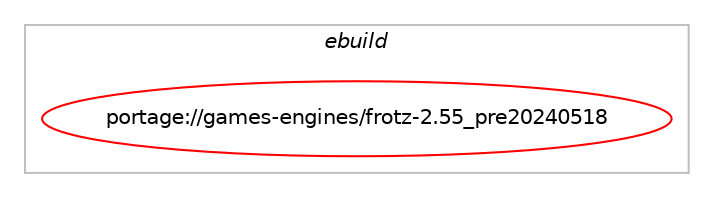 digraph prolog {

# *************
# Graph options
# *************

newrank=true;
concentrate=true;
compound=true;
graph [rankdir=LR,fontname=Helvetica,fontsize=10,ranksep=1.5];#, ranksep=2.5, nodesep=0.2];
edge  [arrowhead=vee];
node  [fontname=Helvetica,fontsize=10];

# **********
# The ebuild
# **********

subgraph cluster_leftcol {
color=gray;
label=<<i>ebuild</i>>;
id [label="portage://games-engines/frotz-2.55_pre20240518", color=red, width=4, href="../games-engines/frotz-2.55_pre20240518.svg"];
}

# ****************
# The dependencies
# ****************

subgraph cluster_midcol {
color=gray;
label=<<i>dependencies</i>>;
subgraph cluster_compile {
fillcolor="#eeeeee";
style=filled;
label=<<i>compile</i>>;
# *** BEGIN UNKNOWN DEPENDENCY TYPE (TODO) ***
# id -> equal(use_conditional_group(positive,ncurses,portage://games-engines/frotz-2.55_pre20240518,[package_dependency(portage://games-engines/frotz-2.55_pre20240518,install,no,sys-libs,ncurses,none,[,,],any_same_slot,[use(optenable(unicode),positive)]),use_conditional_group(positive,sound,portage://games-engines/frotz-2.55_pre20240518,[package_dependency(portage://games-engines/frotz-2.55_pre20240518,install,no,media-libs,libao,none,[,,],[],[]),package_dependency(portage://games-engines/frotz-2.55_pre20240518,install,no,media-libs,libmodplug,none,[,,],[],[]),package_dependency(portage://games-engines/frotz-2.55_pre20240518,install,no,media-libs,libsamplerate,none,[,,],[],[]),package_dependency(portage://games-engines/frotz-2.55_pre20240518,install,no,media-libs,libsndfile,none,[,,],[],[use(disable(minimal),none)]),package_dependency(portage://games-engines/frotz-2.55_pre20240518,install,no,media-libs,libvorbis,none,[,,],[],[])])]))
# *** END UNKNOWN DEPENDENCY TYPE (TODO) ***

# *** BEGIN UNKNOWN DEPENDENCY TYPE (TODO) ***
# id -> equal(use_conditional_group(positive,sdl,portage://games-engines/frotz-2.55_pre20240518,[package_dependency(portage://games-engines/frotz-2.55_pre20240518,install,no,media-libs,freetype,none,[,,],[slot(2)],[]),package_dependency(portage://games-engines/frotz-2.55_pre20240518,install,no,media-libs,libjpeg-turbo,none,[,,],any_same_slot,[]),package_dependency(portage://games-engines/frotz-2.55_pre20240518,install,no,media-libs,libpng,none,[,,],[slot(0),equal],[]),package_dependency(portage://games-engines/frotz-2.55_pre20240518,install,no,media-libs,libsdl2,none,[,,],[],[use(enable(sound),none),use(enable(threads),positive),use(enable(video),none)]),package_dependency(portage://games-engines/frotz-2.55_pre20240518,install,no,media-libs,sdl2-mixer,none,[,,],[],[use(enable(mod),none),use(enable(vorbis),none),use(enable(wav),none)]),package_dependency(portage://games-engines/frotz-2.55_pre20240518,install,no,sys-libs,zlib,none,[,,],[],[])]))
# *** END UNKNOWN DEPENDENCY TYPE (TODO) ***

}
subgraph cluster_compileandrun {
fillcolor="#eeeeee";
style=filled;
label=<<i>compile and run</i>>;
}
subgraph cluster_run {
fillcolor="#eeeeee";
style=filled;
label=<<i>run</i>>;
# *** BEGIN UNKNOWN DEPENDENCY TYPE (TODO) ***
# id -> equal(use_conditional_group(positive,ncurses,portage://games-engines/frotz-2.55_pre20240518,[package_dependency(portage://games-engines/frotz-2.55_pre20240518,run,no,sys-libs,ncurses,none,[,,],any_same_slot,[use(optenable(unicode),positive)]),use_conditional_group(positive,sound,portage://games-engines/frotz-2.55_pre20240518,[package_dependency(portage://games-engines/frotz-2.55_pre20240518,run,no,media-libs,libao,none,[,,],[],[]),package_dependency(portage://games-engines/frotz-2.55_pre20240518,run,no,media-libs,libmodplug,none,[,,],[],[]),package_dependency(portage://games-engines/frotz-2.55_pre20240518,run,no,media-libs,libsamplerate,none,[,,],[],[]),package_dependency(portage://games-engines/frotz-2.55_pre20240518,run,no,media-libs,libsndfile,none,[,,],[],[use(disable(minimal),none)]),package_dependency(portage://games-engines/frotz-2.55_pre20240518,run,no,media-libs,libvorbis,none,[,,],[],[])])]))
# *** END UNKNOWN DEPENDENCY TYPE (TODO) ***

# *** BEGIN UNKNOWN DEPENDENCY TYPE (TODO) ***
# id -> equal(use_conditional_group(positive,sdl,portage://games-engines/frotz-2.55_pre20240518,[package_dependency(portage://games-engines/frotz-2.55_pre20240518,run,no,media-libs,freetype,none,[,,],[slot(2)],[]),package_dependency(portage://games-engines/frotz-2.55_pre20240518,run,no,media-libs,libjpeg-turbo,none,[,,],any_same_slot,[]),package_dependency(portage://games-engines/frotz-2.55_pre20240518,run,no,media-libs,libpng,none,[,,],[slot(0),equal],[]),package_dependency(portage://games-engines/frotz-2.55_pre20240518,run,no,media-libs,libsdl2,none,[,,],[],[use(enable(sound),none),use(enable(threads),positive),use(enable(video),none)]),package_dependency(portage://games-engines/frotz-2.55_pre20240518,run,no,media-libs,sdl2-mixer,none,[,,],[],[use(enable(mod),none),use(enable(vorbis),none),use(enable(wav),none)]),package_dependency(portage://games-engines/frotz-2.55_pre20240518,run,no,sys-libs,zlib,none,[,,],[],[])]))
# *** END UNKNOWN DEPENDENCY TYPE (TODO) ***

}
}

# **************
# The candidates
# **************

subgraph cluster_choices {
rank=same;
color=gray;
label=<<i>candidates</i>>;

}

}
